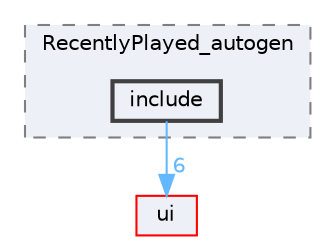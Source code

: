 digraph "include"
{
 // LATEX_PDF_SIZE
  bgcolor="transparent";
  edge [fontname=Helvetica,fontsize=10,labelfontname=Helvetica,labelfontsize=10];
  node [fontname=Helvetica,fontsize=10,shape=box,height=0.2,width=0.4];
  compound=true
  subgraph clusterdir_58b5533070fa890da9b991f7ceda3639 {
    graph [ bgcolor="#edf0f7", pencolor="grey50", label="RecentlyPlayed_autogen", fontname=Helvetica,fontsize=10 style="filled,dashed", URL="dir_58b5533070fa890da9b991f7ceda3639.html",tooltip=""]
  dir_20e6c521fe7d12c49a706410b4e99f2a [label="include", fillcolor="#edf0f7", color="grey25", style="filled,bold", URL="dir_20e6c521fe7d12c49a706410b4e99f2a.html",tooltip=""];
  }
  dir_1788f8309b1a812dcb800a185471cf6c [label="ui", fillcolor="#edf0f7", color="red", style="filled", URL="dir_1788f8309b1a812dcb800a185471cf6c.html",tooltip=""];
  dir_20e6c521fe7d12c49a706410b4e99f2a->dir_1788f8309b1a812dcb800a185471cf6c [headlabel="6", labeldistance=1.5 headhref="dir_000148_000351.html" href="dir_000148_000351.html" color="steelblue1" fontcolor="steelblue1"];
}
